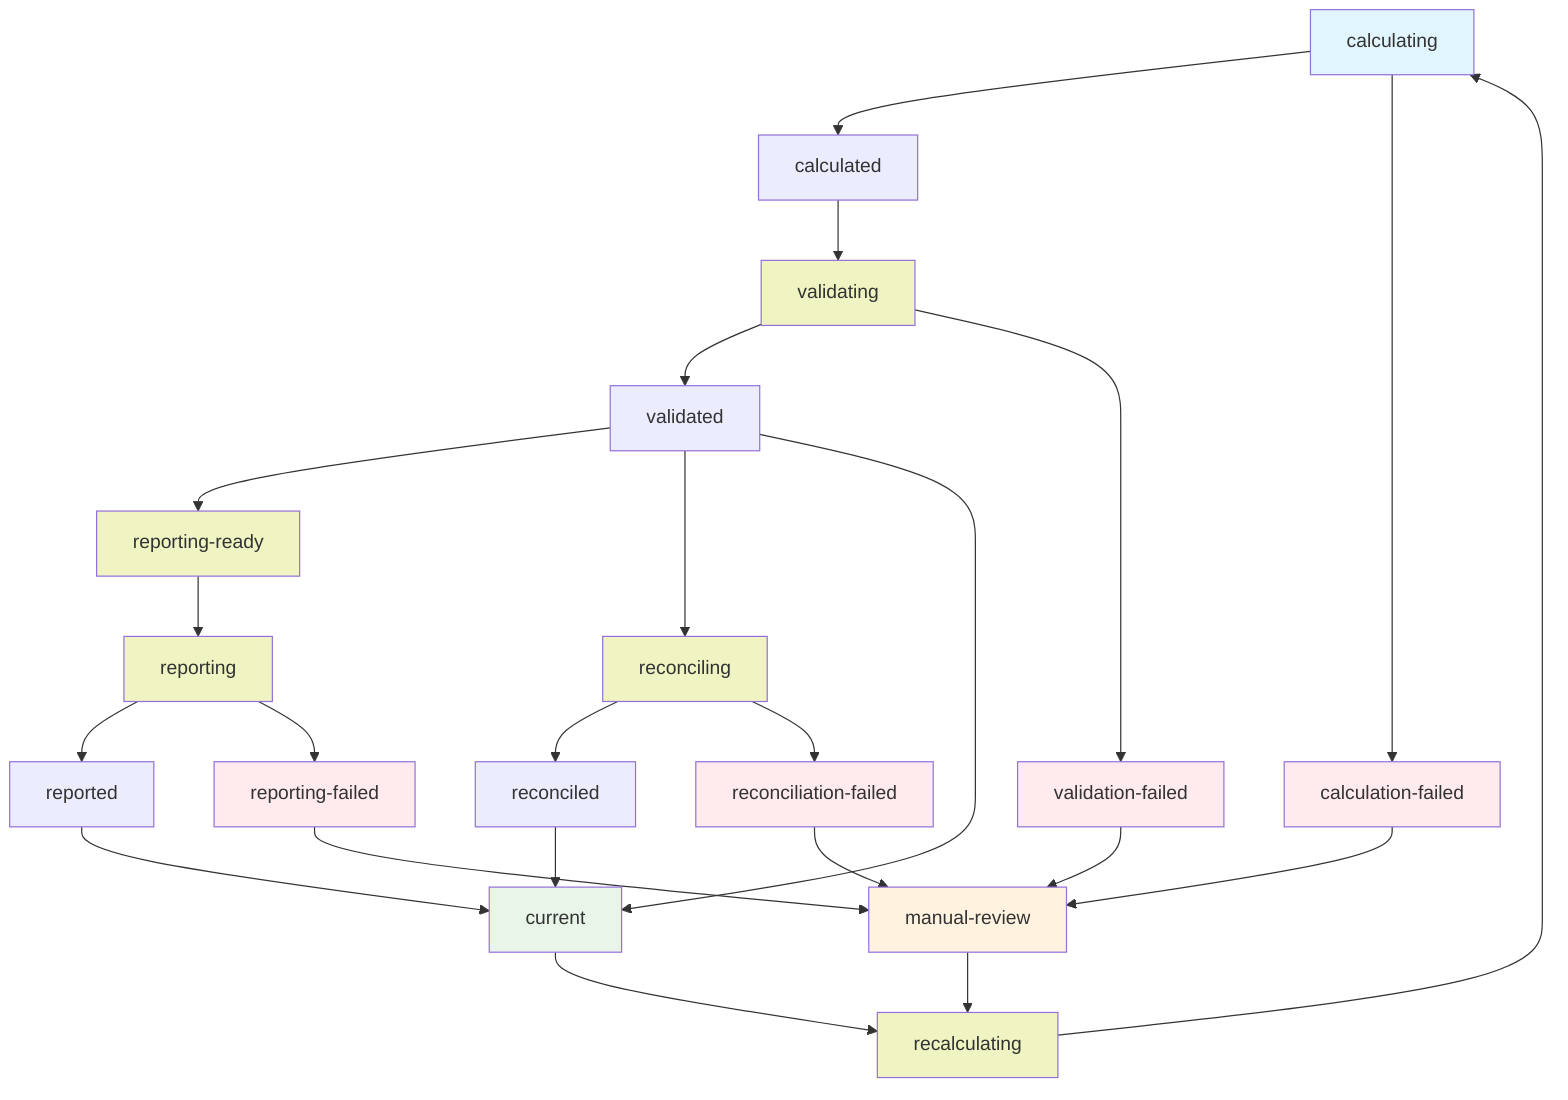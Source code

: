 graph TD
    A[calculating] --> B[calculated]
    A --> C[calculation-failed]
    B --> D[validating]
    D --> E[validated]
    D --> F[validation-failed]
    E --> G[reporting-ready]
    E --> H[reconciling]
    E --> I[current]
    G --> J[reporting]
    J --> K[reported]
    J --> L[reporting-failed]
    H --> M[reconciled]
    H --> N[reconciliation-failed]
    I --> O[recalculating]
    K --> I
    M --> I
    C --> P[manual-review]
    F --> P
    L --> P
    N --> P
    P --> O
    O --> A
    
    %% Styling
    classDef initial fill:#e1f5fe
    classDef error fill:#ffebee
    classDef manual fill:#fff3e0
    classDef active fill:#e8f5e8
    classDef processing fill:#f0f4c3
    
    class A initial
    class C,F,L,N error
    class P manual
    class I active
    class D,G,H,J,O processing